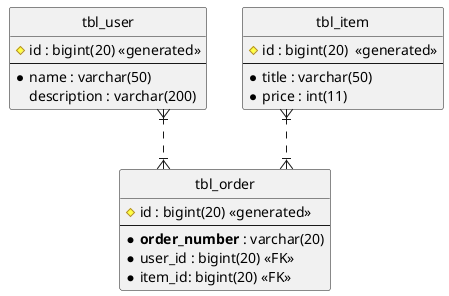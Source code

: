 @startuml

' hide the spot
hide circle

' avoid problems with angled crows feet
skinparam linetype ortho

entity "tbl_user" as user {
  #id : bigint(20) <<generated>>
  --
  *name : varchar(50)
  description : varchar(200)
}

entity "tbl_order" as order {
  #id : bigint(20) <<generated>>
  --
  * **order_number** : varchar(20)
  *user_id : bigint(20) <<FK>>
  *item_id: bigint(20) <<FK>>
}

entity "tbl_item" as item {
  #id : bigint(20)  <<generated>>
  --
  *title : varchar(50)
  *price : int(11)
}

user }|..|{ order
item }|..|{ order

@enduml